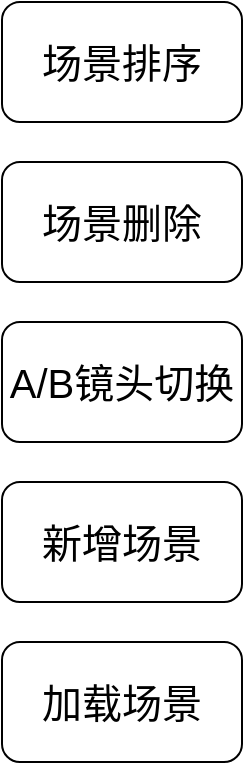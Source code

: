<mxfile version="20.2.2" type="github">
  <diagram id="rMu3lgwSiOTMP_D21qfq" name="第 1 页">
    <mxGraphModel dx="1043" dy="581" grid="1" gridSize="10" guides="1" tooltips="1" connect="1" arrows="1" fold="1" page="1" pageScale="1" pageWidth="827" pageHeight="1169" math="0" shadow="0">
      <root>
        <mxCell id="0" />
        <mxCell id="1" parent="0" />
        <mxCell id="jb5VDlvWncd-CbmeqwbP-1" value="&lt;font style=&quot;font-size: 20px;&quot;&gt;场景排序&lt;/font&gt;" style="rounded=1;whiteSpace=wrap;html=1;" vertex="1" parent="1">
          <mxGeometry x="80" y="80" width="120" height="60" as="geometry" />
        </mxCell>
        <mxCell id="jb5VDlvWncd-CbmeqwbP-2" value="&lt;font style=&quot;font-size: 20px;&quot;&gt;场景删除&lt;br&gt;&lt;/font&gt;" style="rounded=1;whiteSpace=wrap;html=1;" vertex="1" parent="1">
          <mxGeometry x="80" y="160" width="120" height="60" as="geometry" />
        </mxCell>
        <mxCell id="jb5VDlvWncd-CbmeqwbP-5" value="&lt;font style=&quot;font-size: 20px;&quot;&gt;加载场景&lt;/font&gt;" style="rounded=1;whiteSpace=wrap;html=1;" vertex="1" parent="1">
          <mxGeometry x="80" y="400" width="120" height="60" as="geometry" />
        </mxCell>
        <mxCell id="jb5VDlvWncd-CbmeqwbP-6" value="&lt;font style=&quot;font-size: 20px;&quot;&gt;新增场景&lt;/font&gt;" style="rounded=1;whiteSpace=wrap;html=1;" vertex="1" parent="1">
          <mxGeometry x="80" y="320" width="120" height="60" as="geometry" />
        </mxCell>
        <mxCell id="jb5VDlvWncd-CbmeqwbP-7" value="&lt;font style=&quot;font-size: 20px;&quot;&gt;A/B镜头切换&lt;br&gt;&lt;/font&gt;" style="rounded=1;whiteSpace=wrap;html=1;" vertex="1" parent="1">
          <mxGeometry x="80" y="240" width="120" height="60" as="geometry" />
        </mxCell>
      </root>
    </mxGraphModel>
  </diagram>
</mxfile>

